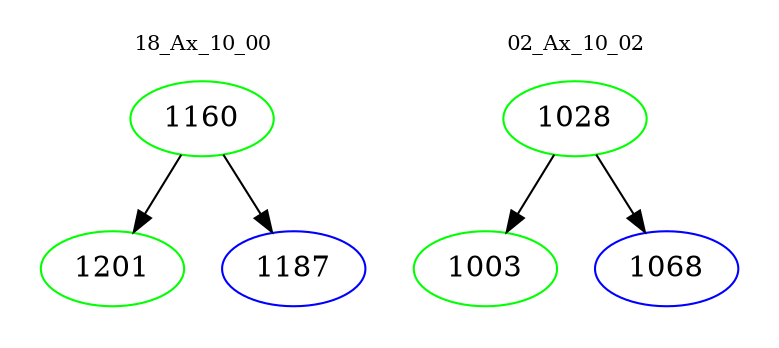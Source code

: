 digraph{
subgraph cluster_0 {
color = white
label = "18_Ax_10_00";
fontsize=10;
T0_1160 [label="1160", color="green"]
T0_1160 -> T0_1201 [color="black"]
T0_1201 [label="1201", color="green"]
T0_1160 -> T0_1187 [color="black"]
T0_1187 [label="1187", color="blue"]
}
subgraph cluster_1 {
color = white
label = "02_Ax_10_02";
fontsize=10;
T1_1028 [label="1028", color="green"]
T1_1028 -> T1_1003 [color="black"]
T1_1003 [label="1003", color="green"]
T1_1028 -> T1_1068 [color="black"]
T1_1068 [label="1068", color="blue"]
}
}
